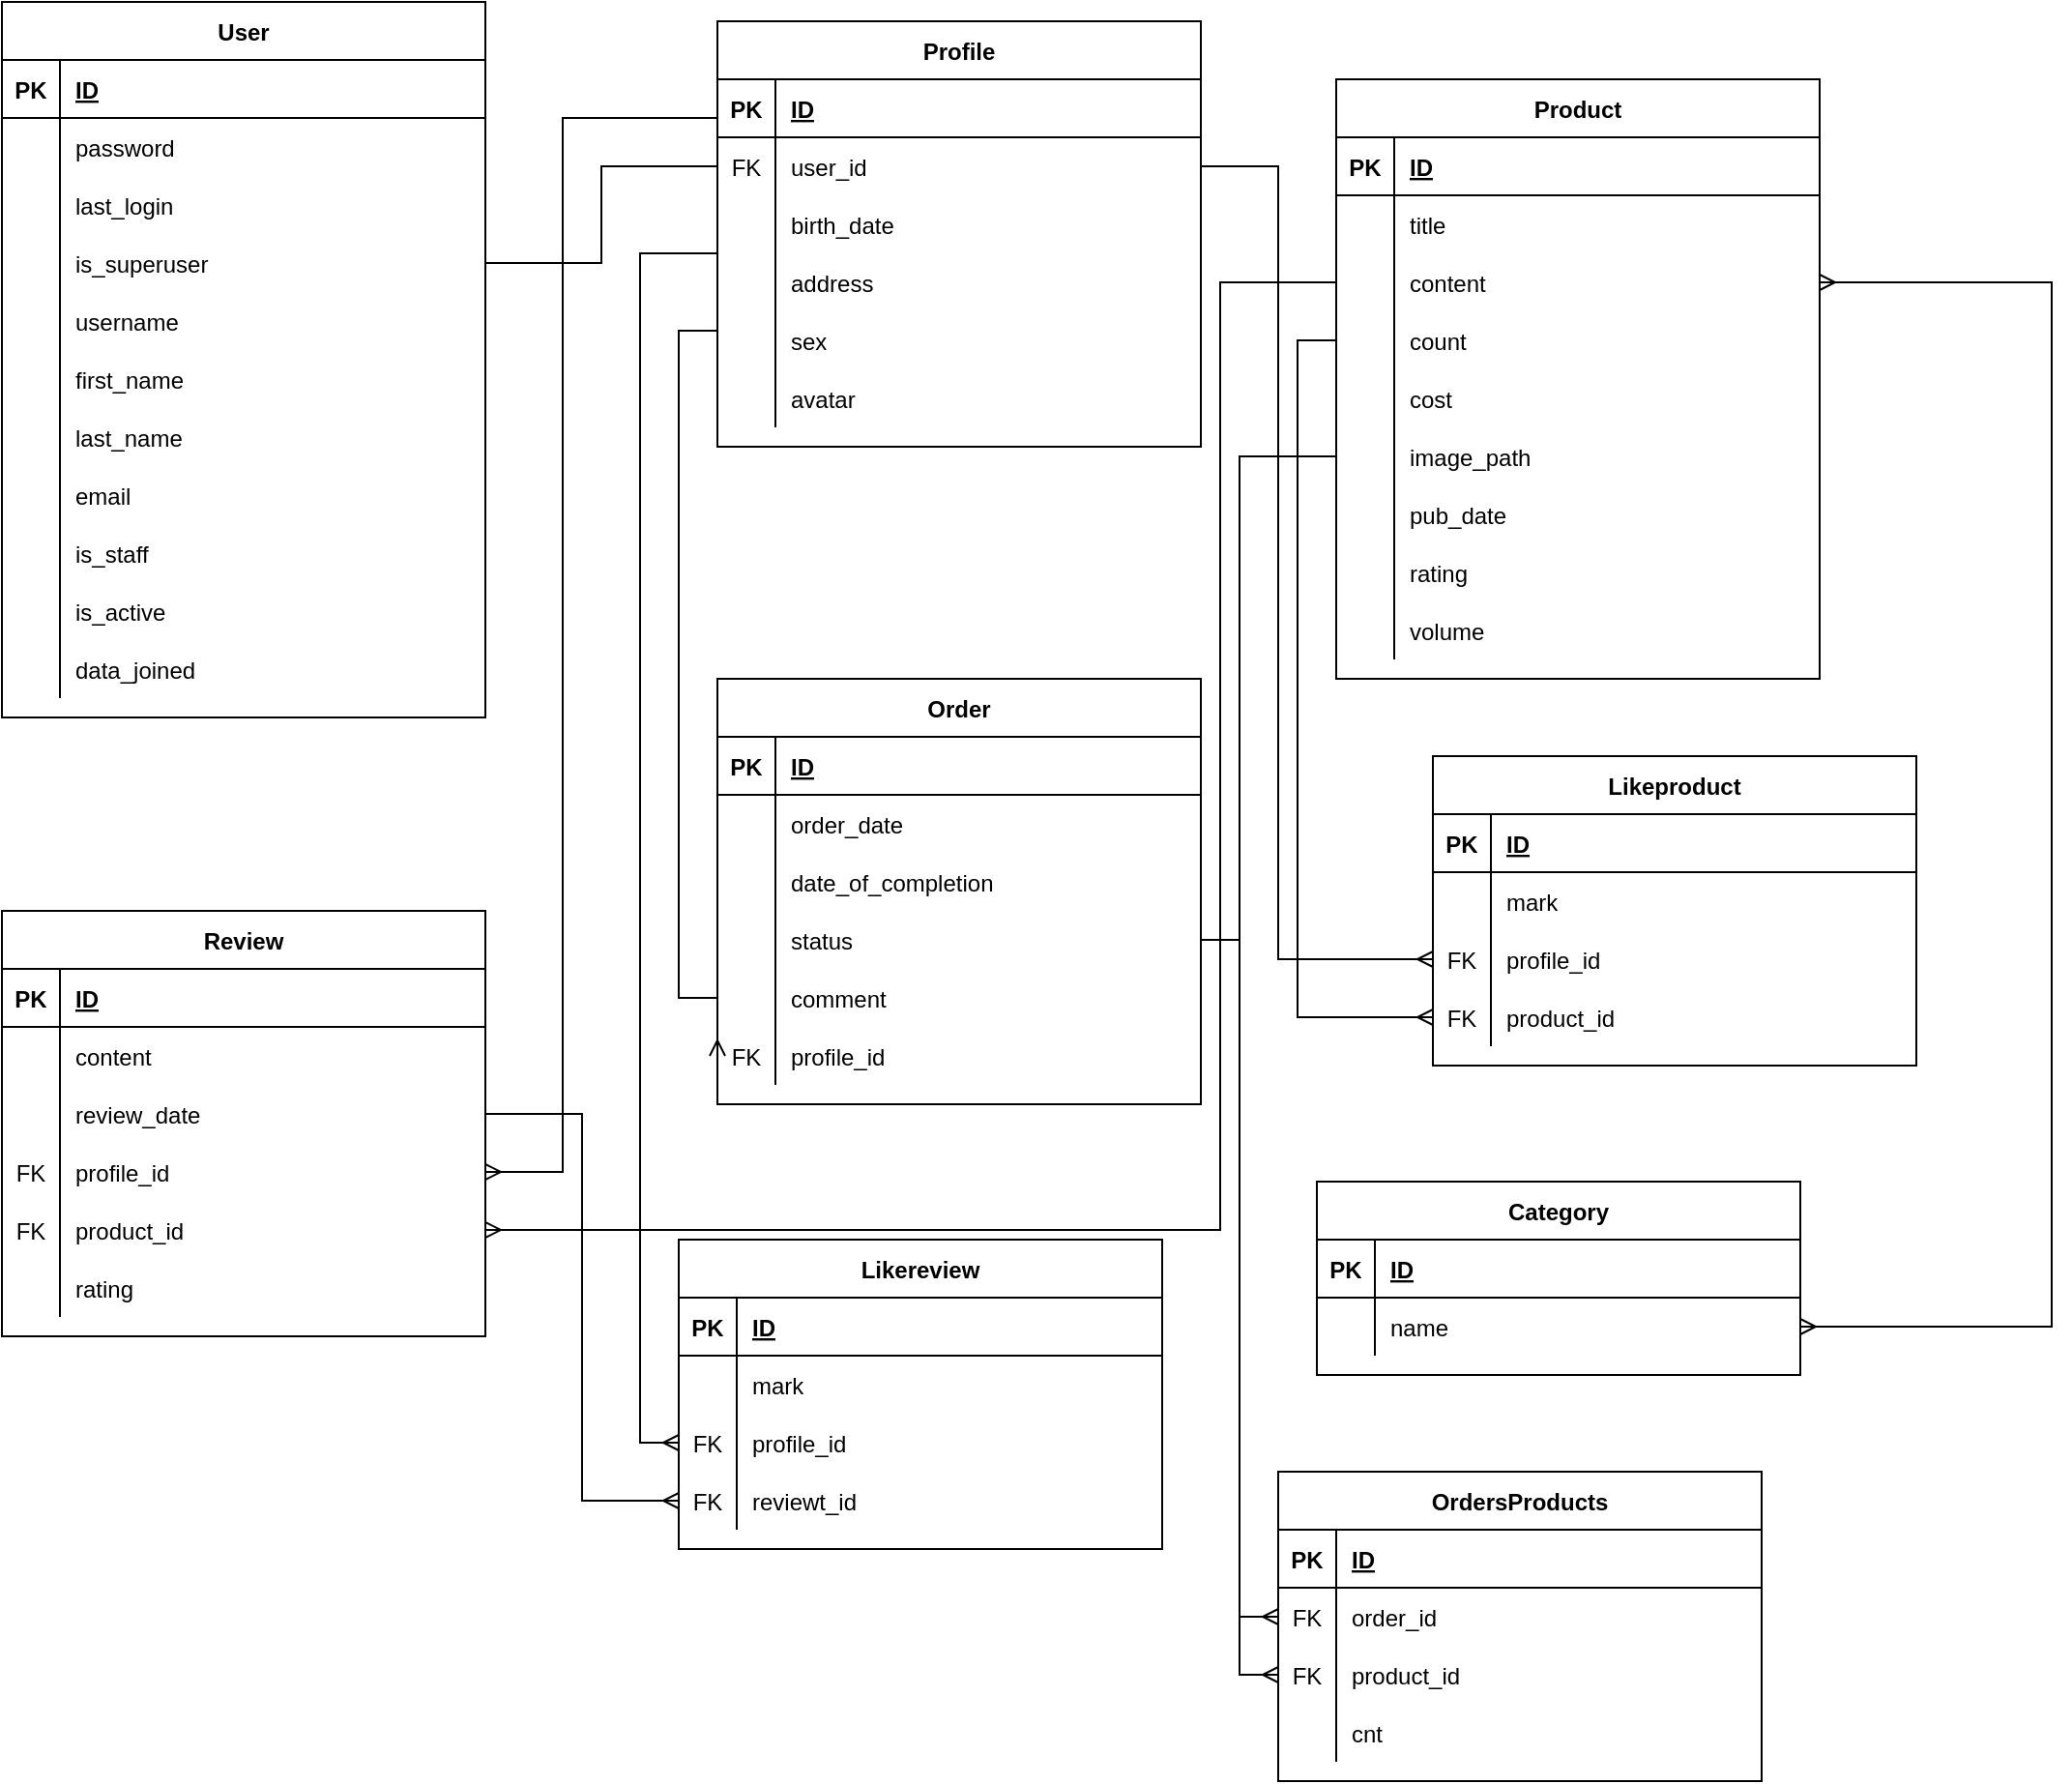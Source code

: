 <mxfile version="20.3.0" type="device"><diagram id="R2lEEEUBdFMjLlhIrx00" name="Page-1"><mxGraphModel dx="1422" dy="826" grid="1" gridSize="10" guides="1" tooltips="1" connect="1" arrows="1" fold="1" page="1" pageScale="1" pageWidth="850" pageHeight="1100" math="0" shadow="0" extFonts="Permanent Marker^https://fonts.googleapis.com/css?family=Permanent+Marker"><root><mxCell id="0"/><mxCell id="1" parent="0"/><mxCell id="C-vyLk0tnHw3VtMMgP7b-2" value="Order" style="shape=table;startSize=30;container=1;collapsible=1;childLayout=tableLayout;fixedRows=1;rowLines=0;fontStyle=1;align=center;resizeLast=1;" parent="1" vertex="1"><mxGeometry x="460" y="410" width="250" height="220" as="geometry"/></mxCell><mxCell id="C-vyLk0tnHw3VtMMgP7b-3" value="" style="shape=partialRectangle;collapsible=0;dropTarget=0;pointerEvents=0;fillColor=none;points=[[0,0.5],[1,0.5]];portConstraint=eastwest;top=0;left=0;right=0;bottom=1;" parent="C-vyLk0tnHw3VtMMgP7b-2" vertex="1"><mxGeometry y="30" width="250" height="30" as="geometry"/></mxCell><mxCell id="C-vyLk0tnHw3VtMMgP7b-4" value="PK" style="shape=partialRectangle;overflow=hidden;connectable=0;fillColor=none;top=0;left=0;bottom=0;right=0;fontStyle=1;" parent="C-vyLk0tnHw3VtMMgP7b-3" vertex="1"><mxGeometry width="30" height="30" as="geometry"><mxRectangle width="30" height="30" as="alternateBounds"/></mxGeometry></mxCell><mxCell id="C-vyLk0tnHw3VtMMgP7b-5" value="ID" style="shape=partialRectangle;overflow=hidden;connectable=0;fillColor=none;top=0;left=0;bottom=0;right=0;align=left;spacingLeft=6;fontStyle=5;" parent="C-vyLk0tnHw3VtMMgP7b-3" vertex="1"><mxGeometry x="30" width="220" height="30" as="geometry"><mxRectangle width="220" height="30" as="alternateBounds"/></mxGeometry></mxCell><mxCell id="C-vyLk0tnHw3VtMMgP7b-6" value="" style="shape=partialRectangle;collapsible=0;dropTarget=0;pointerEvents=0;fillColor=none;points=[[0,0.5],[1,0.5]];portConstraint=eastwest;top=0;left=0;right=0;bottom=0;" parent="C-vyLk0tnHw3VtMMgP7b-2" vertex="1"><mxGeometry y="60" width="250" height="30" as="geometry"/></mxCell><mxCell id="C-vyLk0tnHw3VtMMgP7b-7" value="" style="shape=partialRectangle;overflow=hidden;connectable=0;fillColor=none;top=0;left=0;bottom=0;right=0;" parent="C-vyLk0tnHw3VtMMgP7b-6" vertex="1"><mxGeometry width="30" height="30" as="geometry"><mxRectangle width="30" height="30" as="alternateBounds"/></mxGeometry></mxCell><mxCell id="C-vyLk0tnHw3VtMMgP7b-8" value="order_date" style="shape=partialRectangle;overflow=hidden;connectable=0;fillColor=none;top=0;left=0;bottom=0;right=0;align=left;spacingLeft=6;" parent="C-vyLk0tnHw3VtMMgP7b-6" vertex="1"><mxGeometry x="30" width="220" height="30" as="geometry"><mxRectangle width="220" height="30" as="alternateBounds"/></mxGeometry></mxCell><mxCell id="t8gGxaHx6zTZjVhyxFPk-4" value="" style="shape=partialRectangle;collapsible=0;dropTarget=0;pointerEvents=0;fillColor=none;points=[[0,0.5],[1,0.5]];portConstraint=eastwest;top=0;left=0;right=0;bottom=0;" parent="C-vyLk0tnHw3VtMMgP7b-2" vertex="1"><mxGeometry y="90" width="250" height="30" as="geometry"/></mxCell><mxCell id="t8gGxaHx6zTZjVhyxFPk-5" value="" style="shape=partialRectangle;overflow=hidden;connectable=0;fillColor=none;top=0;left=0;bottom=0;right=0;" parent="t8gGxaHx6zTZjVhyxFPk-4" vertex="1"><mxGeometry width="30" height="30" as="geometry"><mxRectangle width="30" height="30" as="alternateBounds"/></mxGeometry></mxCell><mxCell id="t8gGxaHx6zTZjVhyxFPk-6" value="date_of_completion" style="shape=partialRectangle;overflow=hidden;connectable=0;fillColor=none;top=0;left=0;bottom=0;right=0;align=left;spacingLeft=6;" parent="t8gGxaHx6zTZjVhyxFPk-4" vertex="1"><mxGeometry x="30" width="220" height="30" as="geometry"><mxRectangle width="220" height="30" as="alternateBounds"/></mxGeometry></mxCell><mxCell id="C-vyLk0tnHw3VtMMgP7b-9" value="" style="shape=partialRectangle;collapsible=0;dropTarget=0;pointerEvents=0;fillColor=none;points=[[0,0.5],[1,0.5]];portConstraint=eastwest;top=0;left=0;right=0;bottom=0;" parent="C-vyLk0tnHw3VtMMgP7b-2" vertex="1"><mxGeometry y="120" width="250" height="30" as="geometry"/></mxCell><mxCell id="C-vyLk0tnHw3VtMMgP7b-10" value="" style="shape=partialRectangle;overflow=hidden;connectable=0;fillColor=none;top=0;left=0;bottom=0;right=0;" parent="C-vyLk0tnHw3VtMMgP7b-9" vertex="1"><mxGeometry width="30" height="30" as="geometry"><mxRectangle width="30" height="30" as="alternateBounds"/></mxGeometry></mxCell><mxCell id="C-vyLk0tnHw3VtMMgP7b-11" value="status" style="shape=partialRectangle;overflow=hidden;connectable=0;fillColor=none;top=0;left=0;bottom=0;right=0;align=left;spacingLeft=6;" parent="C-vyLk0tnHw3VtMMgP7b-9" vertex="1"><mxGeometry x="30" width="220" height="30" as="geometry"><mxRectangle width="220" height="30" as="alternateBounds"/></mxGeometry></mxCell><mxCell id="J1E3jY1aWKlQC3kDi_4Q-69" value="" style="shape=partialRectangle;collapsible=0;dropTarget=0;pointerEvents=0;fillColor=none;points=[[0,0.5],[1,0.5]];portConstraint=eastwest;top=0;left=0;right=0;bottom=0;" parent="C-vyLk0tnHw3VtMMgP7b-2" vertex="1"><mxGeometry y="150" width="250" height="30" as="geometry"/></mxCell><mxCell id="J1E3jY1aWKlQC3kDi_4Q-70" value="" style="shape=partialRectangle;overflow=hidden;connectable=0;fillColor=none;top=0;left=0;bottom=0;right=0;" parent="J1E3jY1aWKlQC3kDi_4Q-69" vertex="1"><mxGeometry width="30" height="30" as="geometry"><mxRectangle width="30" height="30" as="alternateBounds"/></mxGeometry></mxCell><mxCell id="J1E3jY1aWKlQC3kDi_4Q-71" value="comment" style="shape=partialRectangle;overflow=hidden;connectable=0;fillColor=none;top=0;left=0;bottom=0;right=0;align=left;spacingLeft=6;" parent="J1E3jY1aWKlQC3kDi_4Q-69" vertex="1"><mxGeometry x="30" width="220" height="30" as="geometry"><mxRectangle width="220" height="30" as="alternateBounds"/></mxGeometry></mxCell><mxCell id="J1E3jY1aWKlQC3kDi_4Q-72" value="" style="shape=partialRectangle;collapsible=0;dropTarget=0;pointerEvents=0;fillColor=none;points=[[0,0.5],[1,0.5]];portConstraint=eastwest;top=0;left=0;right=0;bottom=0;" parent="C-vyLk0tnHw3VtMMgP7b-2" vertex="1"><mxGeometry y="180" width="250" height="30" as="geometry"/></mxCell><mxCell id="J1E3jY1aWKlQC3kDi_4Q-73" value="FK" style="shape=partialRectangle;overflow=hidden;connectable=0;fillColor=none;top=0;left=0;bottom=0;right=0;" parent="J1E3jY1aWKlQC3kDi_4Q-72" vertex="1"><mxGeometry width="30" height="30" as="geometry"><mxRectangle width="30" height="30" as="alternateBounds"/></mxGeometry></mxCell><mxCell id="J1E3jY1aWKlQC3kDi_4Q-74" value="profile_id" style="shape=partialRectangle;overflow=hidden;connectable=0;fillColor=none;top=0;left=0;bottom=0;right=0;align=left;spacingLeft=6;" parent="J1E3jY1aWKlQC3kDi_4Q-72" vertex="1"><mxGeometry x="30" width="220" height="30" as="geometry"><mxRectangle width="220" height="30" as="alternateBounds"/></mxGeometry></mxCell><mxCell id="C-vyLk0tnHw3VtMMgP7b-13" value="Product" style="shape=table;startSize=30;container=1;collapsible=1;childLayout=tableLayout;fixedRows=1;rowLines=0;fontStyle=1;align=center;resizeLast=1;" parent="1" vertex="1"><mxGeometry x="780" y="100" width="250" height="310" as="geometry"/></mxCell><mxCell id="C-vyLk0tnHw3VtMMgP7b-14" value="" style="shape=partialRectangle;collapsible=0;dropTarget=0;pointerEvents=0;fillColor=none;points=[[0,0.5],[1,0.5]];portConstraint=eastwest;top=0;left=0;right=0;bottom=1;" parent="C-vyLk0tnHw3VtMMgP7b-13" vertex="1"><mxGeometry y="30" width="250" height="30" as="geometry"/></mxCell><mxCell id="C-vyLk0tnHw3VtMMgP7b-15" value="PK" style="shape=partialRectangle;overflow=hidden;connectable=0;fillColor=none;top=0;left=0;bottom=0;right=0;fontStyle=1;" parent="C-vyLk0tnHw3VtMMgP7b-14" vertex="1"><mxGeometry width="30" height="30" as="geometry"><mxRectangle width="30" height="30" as="alternateBounds"/></mxGeometry></mxCell><mxCell id="C-vyLk0tnHw3VtMMgP7b-16" value="ID" style="shape=partialRectangle;overflow=hidden;connectable=0;fillColor=none;top=0;left=0;bottom=0;right=0;align=left;spacingLeft=6;fontStyle=5;" parent="C-vyLk0tnHw3VtMMgP7b-14" vertex="1"><mxGeometry x="30" width="220" height="30" as="geometry"><mxRectangle width="220" height="30" as="alternateBounds"/></mxGeometry></mxCell><mxCell id="C-vyLk0tnHw3VtMMgP7b-17" value="" style="shape=partialRectangle;collapsible=0;dropTarget=0;pointerEvents=0;fillColor=none;points=[[0,0.5],[1,0.5]];portConstraint=eastwest;top=0;left=0;right=0;bottom=0;" parent="C-vyLk0tnHw3VtMMgP7b-13" vertex="1"><mxGeometry y="60" width="250" height="30" as="geometry"/></mxCell><mxCell id="C-vyLk0tnHw3VtMMgP7b-18" value="" style="shape=partialRectangle;overflow=hidden;connectable=0;fillColor=none;top=0;left=0;bottom=0;right=0;" parent="C-vyLk0tnHw3VtMMgP7b-17" vertex="1"><mxGeometry width="30" height="30" as="geometry"><mxRectangle width="30" height="30" as="alternateBounds"/></mxGeometry></mxCell><mxCell id="C-vyLk0tnHw3VtMMgP7b-19" value="title" style="shape=partialRectangle;overflow=hidden;connectable=0;fillColor=none;top=0;left=0;bottom=0;right=0;align=left;spacingLeft=6;" parent="C-vyLk0tnHw3VtMMgP7b-17" vertex="1"><mxGeometry x="30" width="220" height="30" as="geometry"><mxRectangle width="220" height="30" as="alternateBounds"/></mxGeometry></mxCell><mxCell id="C-vyLk0tnHw3VtMMgP7b-20" value="" style="shape=partialRectangle;collapsible=0;dropTarget=0;pointerEvents=0;fillColor=none;points=[[0,0.5],[1,0.5]];portConstraint=eastwest;top=0;left=0;right=0;bottom=0;" parent="C-vyLk0tnHw3VtMMgP7b-13" vertex="1"><mxGeometry y="90" width="250" height="30" as="geometry"/></mxCell><mxCell id="C-vyLk0tnHw3VtMMgP7b-21" value="" style="shape=partialRectangle;overflow=hidden;connectable=0;fillColor=none;top=0;left=0;bottom=0;right=0;" parent="C-vyLk0tnHw3VtMMgP7b-20" vertex="1"><mxGeometry width="30" height="30" as="geometry"><mxRectangle width="30" height="30" as="alternateBounds"/></mxGeometry></mxCell><mxCell id="C-vyLk0tnHw3VtMMgP7b-22" value="content" style="shape=partialRectangle;overflow=hidden;connectable=0;fillColor=none;top=0;left=0;bottom=0;right=0;align=left;spacingLeft=6;" parent="C-vyLk0tnHw3VtMMgP7b-20" vertex="1"><mxGeometry x="30" width="220" height="30" as="geometry"><mxRectangle width="220" height="30" as="alternateBounds"/></mxGeometry></mxCell><mxCell id="J1E3jY1aWKlQC3kDi_4Q-84" value="" style="shape=partialRectangle;collapsible=0;dropTarget=0;pointerEvents=0;fillColor=none;points=[[0,0.5],[1,0.5]];portConstraint=eastwest;top=0;left=0;right=0;bottom=0;" parent="C-vyLk0tnHw3VtMMgP7b-13" vertex="1"><mxGeometry y="120" width="250" height="30" as="geometry"/></mxCell><mxCell id="J1E3jY1aWKlQC3kDi_4Q-85" value="" style="shape=partialRectangle;overflow=hidden;connectable=0;fillColor=none;top=0;left=0;bottom=0;right=0;" parent="J1E3jY1aWKlQC3kDi_4Q-84" vertex="1"><mxGeometry width="30" height="30" as="geometry"><mxRectangle width="30" height="30" as="alternateBounds"/></mxGeometry></mxCell><mxCell id="J1E3jY1aWKlQC3kDi_4Q-86" value="count" style="shape=partialRectangle;overflow=hidden;connectable=0;fillColor=none;top=0;left=0;bottom=0;right=0;align=left;spacingLeft=6;" parent="J1E3jY1aWKlQC3kDi_4Q-84" vertex="1"><mxGeometry x="30" width="220" height="30" as="geometry"><mxRectangle width="220" height="30" as="alternateBounds"/></mxGeometry></mxCell><mxCell id="J1E3jY1aWKlQC3kDi_4Q-87" value="" style="shape=partialRectangle;collapsible=0;dropTarget=0;pointerEvents=0;fillColor=none;points=[[0,0.5],[1,0.5]];portConstraint=eastwest;top=0;left=0;right=0;bottom=0;" parent="C-vyLk0tnHw3VtMMgP7b-13" vertex="1"><mxGeometry y="150" width="250" height="30" as="geometry"/></mxCell><mxCell id="J1E3jY1aWKlQC3kDi_4Q-88" value="" style="shape=partialRectangle;overflow=hidden;connectable=0;fillColor=none;top=0;left=0;bottom=0;right=0;" parent="J1E3jY1aWKlQC3kDi_4Q-87" vertex="1"><mxGeometry width="30" height="30" as="geometry"><mxRectangle width="30" height="30" as="alternateBounds"/></mxGeometry></mxCell><mxCell id="J1E3jY1aWKlQC3kDi_4Q-89" value="cost" style="shape=partialRectangle;overflow=hidden;connectable=0;fillColor=none;top=0;left=0;bottom=0;right=0;align=left;spacingLeft=6;" parent="J1E3jY1aWKlQC3kDi_4Q-87" vertex="1"><mxGeometry x="30" width="220" height="30" as="geometry"><mxRectangle width="220" height="30" as="alternateBounds"/></mxGeometry></mxCell><mxCell id="J1E3jY1aWKlQC3kDi_4Q-90" value="" style="shape=partialRectangle;collapsible=0;dropTarget=0;pointerEvents=0;fillColor=none;points=[[0,0.5],[1,0.5]];portConstraint=eastwest;top=0;left=0;right=0;bottom=0;" parent="C-vyLk0tnHw3VtMMgP7b-13" vertex="1"><mxGeometry y="180" width="250" height="30" as="geometry"/></mxCell><mxCell id="J1E3jY1aWKlQC3kDi_4Q-91" value="" style="shape=partialRectangle;overflow=hidden;connectable=0;fillColor=none;top=0;left=0;bottom=0;right=0;" parent="J1E3jY1aWKlQC3kDi_4Q-90" vertex="1"><mxGeometry width="30" height="30" as="geometry"><mxRectangle width="30" height="30" as="alternateBounds"/></mxGeometry></mxCell><mxCell id="J1E3jY1aWKlQC3kDi_4Q-92" value="image_path" style="shape=partialRectangle;overflow=hidden;connectable=0;fillColor=none;top=0;left=0;bottom=0;right=0;align=left;spacingLeft=6;" parent="J1E3jY1aWKlQC3kDi_4Q-90" vertex="1"><mxGeometry x="30" width="220" height="30" as="geometry"><mxRectangle width="220" height="30" as="alternateBounds"/></mxGeometry></mxCell><mxCell id="J1E3jY1aWKlQC3kDi_4Q-93" value="" style="shape=partialRectangle;collapsible=0;dropTarget=0;pointerEvents=0;fillColor=none;points=[[0,0.5],[1,0.5]];portConstraint=eastwest;top=0;left=0;right=0;bottom=0;" parent="C-vyLk0tnHw3VtMMgP7b-13" vertex="1"><mxGeometry y="210" width="250" height="30" as="geometry"/></mxCell><mxCell id="J1E3jY1aWKlQC3kDi_4Q-94" value="" style="shape=partialRectangle;overflow=hidden;connectable=0;fillColor=none;top=0;left=0;bottom=0;right=0;" parent="J1E3jY1aWKlQC3kDi_4Q-93" vertex="1"><mxGeometry width="30" height="30" as="geometry"><mxRectangle width="30" height="30" as="alternateBounds"/></mxGeometry></mxCell><mxCell id="J1E3jY1aWKlQC3kDi_4Q-95" value="pub_date" style="shape=partialRectangle;overflow=hidden;connectable=0;fillColor=none;top=0;left=0;bottom=0;right=0;align=left;spacingLeft=6;" parent="J1E3jY1aWKlQC3kDi_4Q-93" vertex="1"><mxGeometry x="30" width="220" height="30" as="geometry"><mxRectangle width="220" height="30" as="alternateBounds"/></mxGeometry></mxCell><mxCell id="J1E3jY1aWKlQC3kDi_4Q-96" value="" style="shape=partialRectangle;collapsible=0;dropTarget=0;pointerEvents=0;fillColor=none;points=[[0,0.5],[1,0.5]];portConstraint=eastwest;top=0;left=0;right=0;bottom=0;" parent="C-vyLk0tnHw3VtMMgP7b-13" vertex="1"><mxGeometry y="240" width="250" height="30" as="geometry"/></mxCell><mxCell id="J1E3jY1aWKlQC3kDi_4Q-97" value="" style="shape=partialRectangle;overflow=hidden;connectable=0;fillColor=none;top=0;left=0;bottom=0;right=0;" parent="J1E3jY1aWKlQC3kDi_4Q-96" vertex="1"><mxGeometry width="30" height="30" as="geometry"><mxRectangle width="30" height="30" as="alternateBounds"/></mxGeometry></mxCell><mxCell id="J1E3jY1aWKlQC3kDi_4Q-98" value="rating" style="shape=partialRectangle;overflow=hidden;connectable=0;fillColor=none;top=0;left=0;bottom=0;right=0;align=left;spacingLeft=6;" parent="J1E3jY1aWKlQC3kDi_4Q-96" vertex="1"><mxGeometry x="30" width="220" height="30" as="geometry"><mxRectangle width="220" height="30" as="alternateBounds"/></mxGeometry></mxCell><mxCell id="t8gGxaHx6zTZjVhyxFPk-1" value="" style="shape=partialRectangle;collapsible=0;dropTarget=0;pointerEvents=0;fillColor=none;points=[[0,0.5],[1,0.5]];portConstraint=eastwest;top=0;left=0;right=0;bottom=0;" parent="C-vyLk0tnHw3VtMMgP7b-13" vertex="1"><mxGeometry y="270" width="250" height="30" as="geometry"/></mxCell><mxCell id="t8gGxaHx6zTZjVhyxFPk-2" value="" style="shape=partialRectangle;overflow=hidden;connectable=0;fillColor=none;top=0;left=0;bottom=0;right=0;" parent="t8gGxaHx6zTZjVhyxFPk-1" vertex="1"><mxGeometry width="30" height="30" as="geometry"><mxRectangle width="30" height="30" as="alternateBounds"/></mxGeometry></mxCell><mxCell id="t8gGxaHx6zTZjVhyxFPk-3" value="volume" style="shape=partialRectangle;overflow=hidden;connectable=0;fillColor=none;top=0;left=0;bottom=0;right=0;align=left;spacingLeft=6;" parent="t8gGxaHx6zTZjVhyxFPk-1" vertex="1"><mxGeometry x="30" width="220" height="30" as="geometry"><mxRectangle width="220" height="30" as="alternateBounds"/></mxGeometry></mxCell><mxCell id="C-vyLk0tnHw3VtMMgP7b-23" value="User" style="shape=table;startSize=30;container=1;collapsible=1;childLayout=tableLayout;fixedRows=1;rowLines=0;fontStyle=1;align=center;resizeLast=1;" parent="1" vertex="1"><mxGeometry x="90" y="60" width="250" height="370" as="geometry"/></mxCell><mxCell id="C-vyLk0tnHw3VtMMgP7b-24" value="" style="shape=partialRectangle;collapsible=0;dropTarget=0;pointerEvents=0;fillColor=none;points=[[0,0.5],[1,0.5]];portConstraint=eastwest;top=0;left=0;right=0;bottom=1;" parent="C-vyLk0tnHw3VtMMgP7b-23" vertex="1"><mxGeometry y="30" width="250" height="30" as="geometry"/></mxCell><mxCell id="C-vyLk0tnHw3VtMMgP7b-25" value="PK" style="shape=partialRectangle;overflow=hidden;connectable=0;fillColor=none;top=0;left=0;bottom=0;right=0;fontStyle=1;" parent="C-vyLk0tnHw3VtMMgP7b-24" vertex="1"><mxGeometry width="30" height="30" as="geometry"><mxRectangle width="30" height="30" as="alternateBounds"/></mxGeometry></mxCell><mxCell id="C-vyLk0tnHw3VtMMgP7b-26" value="ID" style="shape=partialRectangle;overflow=hidden;connectable=0;fillColor=none;top=0;left=0;bottom=0;right=0;align=left;spacingLeft=6;fontStyle=5;" parent="C-vyLk0tnHw3VtMMgP7b-24" vertex="1"><mxGeometry x="30" width="220" height="30" as="geometry"><mxRectangle width="220" height="30" as="alternateBounds"/></mxGeometry></mxCell><mxCell id="C-vyLk0tnHw3VtMMgP7b-27" value="" style="shape=partialRectangle;collapsible=0;dropTarget=0;pointerEvents=0;fillColor=none;points=[[0,0.5],[1,0.5]];portConstraint=eastwest;top=0;left=0;right=0;bottom=0;" parent="C-vyLk0tnHw3VtMMgP7b-23" vertex="1"><mxGeometry y="60" width="250" height="30" as="geometry"/></mxCell><mxCell id="C-vyLk0tnHw3VtMMgP7b-28" value="" style="shape=partialRectangle;overflow=hidden;connectable=0;fillColor=none;top=0;left=0;bottom=0;right=0;" parent="C-vyLk0tnHw3VtMMgP7b-27" vertex="1"><mxGeometry width="30" height="30" as="geometry"><mxRectangle width="30" height="30" as="alternateBounds"/></mxGeometry></mxCell><mxCell id="C-vyLk0tnHw3VtMMgP7b-29" value="password" style="shape=partialRectangle;overflow=hidden;connectable=0;fillColor=none;top=0;left=0;bottom=0;right=0;align=left;spacingLeft=6;" parent="C-vyLk0tnHw3VtMMgP7b-27" vertex="1"><mxGeometry x="30" width="220" height="30" as="geometry"><mxRectangle width="220" height="30" as="alternateBounds"/></mxGeometry></mxCell><mxCell id="J1E3jY1aWKlQC3kDi_4Q-42" value="" style="shape=partialRectangle;collapsible=0;dropTarget=0;pointerEvents=0;fillColor=none;points=[[0,0.5],[1,0.5]];portConstraint=eastwest;top=0;left=0;right=0;bottom=0;" parent="C-vyLk0tnHw3VtMMgP7b-23" vertex="1"><mxGeometry y="90" width="250" height="30" as="geometry"/></mxCell><mxCell id="J1E3jY1aWKlQC3kDi_4Q-43" value="" style="shape=partialRectangle;overflow=hidden;connectable=0;fillColor=none;top=0;left=0;bottom=0;right=0;" parent="J1E3jY1aWKlQC3kDi_4Q-42" vertex="1"><mxGeometry width="30" height="30" as="geometry"><mxRectangle width="30" height="30" as="alternateBounds"/></mxGeometry></mxCell><mxCell id="J1E3jY1aWKlQC3kDi_4Q-44" value="last_login" style="shape=partialRectangle;overflow=hidden;connectable=0;fillColor=none;top=0;left=0;bottom=0;right=0;align=left;spacingLeft=6;" parent="J1E3jY1aWKlQC3kDi_4Q-42" vertex="1"><mxGeometry x="30" width="220" height="30" as="geometry"><mxRectangle width="220" height="30" as="alternateBounds"/></mxGeometry></mxCell><mxCell id="J1E3jY1aWKlQC3kDi_4Q-45" value="" style="shape=partialRectangle;collapsible=0;dropTarget=0;pointerEvents=0;fillColor=none;points=[[0,0.5],[1,0.5]];portConstraint=eastwest;top=0;left=0;right=0;bottom=0;" parent="C-vyLk0tnHw3VtMMgP7b-23" vertex="1"><mxGeometry y="120" width="250" height="30" as="geometry"/></mxCell><mxCell id="J1E3jY1aWKlQC3kDi_4Q-46" value="" style="shape=partialRectangle;overflow=hidden;connectable=0;fillColor=none;top=0;left=0;bottom=0;right=0;" parent="J1E3jY1aWKlQC3kDi_4Q-45" vertex="1"><mxGeometry width="30" height="30" as="geometry"><mxRectangle width="30" height="30" as="alternateBounds"/></mxGeometry></mxCell><mxCell id="J1E3jY1aWKlQC3kDi_4Q-47" value="is_superuser" style="shape=partialRectangle;overflow=hidden;connectable=0;fillColor=none;top=0;left=0;bottom=0;right=0;align=left;spacingLeft=6;" parent="J1E3jY1aWKlQC3kDi_4Q-45" vertex="1"><mxGeometry x="30" width="220" height="30" as="geometry"><mxRectangle width="220" height="30" as="alternateBounds"/></mxGeometry></mxCell><mxCell id="J1E3jY1aWKlQC3kDi_4Q-48" value="" style="shape=partialRectangle;collapsible=0;dropTarget=0;pointerEvents=0;fillColor=none;points=[[0,0.5],[1,0.5]];portConstraint=eastwest;top=0;left=0;right=0;bottom=0;" parent="C-vyLk0tnHw3VtMMgP7b-23" vertex="1"><mxGeometry y="150" width="250" height="30" as="geometry"/></mxCell><mxCell id="J1E3jY1aWKlQC3kDi_4Q-49" value="" style="shape=partialRectangle;overflow=hidden;connectable=0;fillColor=none;top=0;left=0;bottom=0;right=0;" parent="J1E3jY1aWKlQC3kDi_4Q-48" vertex="1"><mxGeometry width="30" height="30" as="geometry"><mxRectangle width="30" height="30" as="alternateBounds"/></mxGeometry></mxCell><mxCell id="J1E3jY1aWKlQC3kDi_4Q-50" value="username" style="shape=partialRectangle;overflow=hidden;connectable=0;fillColor=none;top=0;left=0;bottom=0;right=0;align=left;spacingLeft=6;" parent="J1E3jY1aWKlQC3kDi_4Q-48" vertex="1"><mxGeometry x="30" width="220" height="30" as="geometry"><mxRectangle width="220" height="30" as="alternateBounds"/></mxGeometry></mxCell><mxCell id="J1E3jY1aWKlQC3kDi_4Q-51" value="" style="shape=partialRectangle;collapsible=0;dropTarget=0;pointerEvents=0;fillColor=none;points=[[0,0.5],[1,0.5]];portConstraint=eastwest;top=0;left=0;right=0;bottom=0;" parent="C-vyLk0tnHw3VtMMgP7b-23" vertex="1"><mxGeometry y="180" width="250" height="30" as="geometry"/></mxCell><mxCell id="J1E3jY1aWKlQC3kDi_4Q-52" value="" style="shape=partialRectangle;overflow=hidden;connectable=0;fillColor=none;top=0;left=0;bottom=0;right=0;" parent="J1E3jY1aWKlQC3kDi_4Q-51" vertex="1"><mxGeometry width="30" height="30" as="geometry"><mxRectangle width="30" height="30" as="alternateBounds"/></mxGeometry></mxCell><mxCell id="J1E3jY1aWKlQC3kDi_4Q-53" value="first_name" style="shape=partialRectangle;overflow=hidden;connectable=0;fillColor=none;top=0;left=0;bottom=0;right=0;align=left;spacingLeft=6;" parent="J1E3jY1aWKlQC3kDi_4Q-51" vertex="1"><mxGeometry x="30" width="220" height="30" as="geometry"><mxRectangle width="220" height="30" as="alternateBounds"/></mxGeometry></mxCell><mxCell id="J1E3jY1aWKlQC3kDi_4Q-54" value="" style="shape=partialRectangle;collapsible=0;dropTarget=0;pointerEvents=0;fillColor=none;points=[[0,0.5],[1,0.5]];portConstraint=eastwest;top=0;left=0;right=0;bottom=0;" parent="C-vyLk0tnHw3VtMMgP7b-23" vertex="1"><mxGeometry y="210" width="250" height="30" as="geometry"/></mxCell><mxCell id="J1E3jY1aWKlQC3kDi_4Q-55" value="" style="shape=partialRectangle;overflow=hidden;connectable=0;fillColor=none;top=0;left=0;bottom=0;right=0;" parent="J1E3jY1aWKlQC3kDi_4Q-54" vertex="1"><mxGeometry width="30" height="30" as="geometry"><mxRectangle width="30" height="30" as="alternateBounds"/></mxGeometry></mxCell><mxCell id="J1E3jY1aWKlQC3kDi_4Q-56" value="last_name" style="shape=partialRectangle;overflow=hidden;connectable=0;fillColor=none;top=0;left=0;bottom=0;right=0;align=left;spacingLeft=6;" parent="J1E3jY1aWKlQC3kDi_4Q-54" vertex="1"><mxGeometry x="30" width="220" height="30" as="geometry"><mxRectangle width="220" height="30" as="alternateBounds"/></mxGeometry></mxCell><mxCell id="J1E3jY1aWKlQC3kDi_4Q-57" value="" style="shape=partialRectangle;collapsible=0;dropTarget=0;pointerEvents=0;fillColor=none;points=[[0,0.5],[1,0.5]];portConstraint=eastwest;top=0;left=0;right=0;bottom=0;" parent="C-vyLk0tnHw3VtMMgP7b-23" vertex="1"><mxGeometry y="240" width="250" height="30" as="geometry"/></mxCell><mxCell id="J1E3jY1aWKlQC3kDi_4Q-58" value="" style="shape=partialRectangle;overflow=hidden;connectable=0;fillColor=none;top=0;left=0;bottom=0;right=0;" parent="J1E3jY1aWKlQC3kDi_4Q-57" vertex="1"><mxGeometry width="30" height="30" as="geometry"><mxRectangle width="30" height="30" as="alternateBounds"/></mxGeometry></mxCell><mxCell id="J1E3jY1aWKlQC3kDi_4Q-59" value="email" style="shape=partialRectangle;overflow=hidden;connectable=0;fillColor=none;top=0;left=0;bottom=0;right=0;align=left;spacingLeft=6;" parent="J1E3jY1aWKlQC3kDi_4Q-57" vertex="1"><mxGeometry x="30" width="220" height="30" as="geometry"><mxRectangle width="220" height="30" as="alternateBounds"/></mxGeometry></mxCell><mxCell id="J1E3jY1aWKlQC3kDi_4Q-60" value="" style="shape=partialRectangle;collapsible=0;dropTarget=0;pointerEvents=0;fillColor=none;points=[[0,0.5],[1,0.5]];portConstraint=eastwest;top=0;left=0;right=0;bottom=0;" parent="C-vyLk0tnHw3VtMMgP7b-23" vertex="1"><mxGeometry y="270" width="250" height="30" as="geometry"/></mxCell><mxCell id="J1E3jY1aWKlQC3kDi_4Q-61" value="" style="shape=partialRectangle;overflow=hidden;connectable=0;fillColor=none;top=0;left=0;bottom=0;right=0;" parent="J1E3jY1aWKlQC3kDi_4Q-60" vertex="1"><mxGeometry width="30" height="30" as="geometry"><mxRectangle width="30" height="30" as="alternateBounds"/></mxGeometry></mxCell><mxCell id="J1E3jY1aWKlQC3kDi_4Q-62" value="is_staff" style="shape=partialRectangle;overflow=hidden;connectable=0;fillColor=none;top=0;left=0;bottom=0;right=0;align=left;spacingLeft=6;" parent="J1E3jY1aWKlQC3kDi_4Q-60" vertex="1"><mxGeometry x="30" width="220" height="30" as="geometry"><mxRectangle width="220" height="30" as="alternateBounds"/></mxGeometry></mxCell><mxCell id="J1E3jY1aWKlQC3kDi_4Q-63" value="" style="shape=partialRectangle;collapsible=0;dropTarget=0;pointerEvents=0;fillColor=none;points=[[0,0.5],[1,0.5]];portConstraint=eastwest;top=0;left=0;right=0;bottom=0;" parent="C-vyLk0tnHw3VtMMgP7b-23" vertex="1"><mxGeometry y="300" width="250" height="30" as="geometry"/></mxCell><mxCell id="J1E3jY1aWKlQC3kDi_4Q-64" value="" style="shape=partialRectangle;overflow=hidden;connectable=0;fillColor=none;top=0;left=0;bottom=0;right=0;" parent="J1E3jY1aWKlQC3kDi_4Q-63" vertex="1"><mxGeometry width="30" height="30" as="geometry"><mxRectangle width="30" height="30" as="alternateBounds"/></mxGeometry></mxCell><mxCell id="J1E3jY1aWKlQC3kDi_4Q-65" value="is_active" style="shape=partialRectangle;overflow=hidden;connectable=0;fillColor=none;top=0;left=0;bottom=0;right=0;align=left;spacingLeft=6;" parent="J1E3jY1aWKlQC3kDi_4Q-63" vertex="1"><mxGeometry x="30" width="220" height="30" as="geometry"><mxRectangle width="220" height="30" as="alternateBounds"/></mxGeometry></mxCell><mxCell id="J1E3jY1aWKlQC3kDi_4Q-66" value="" style="shape=partialRectangle;collapsible=0;dropTarget=0;pointerEvents=0;fillColor=none;points=[[0,0.5],[1,0.5]];portConstraint=eastwest;top=0;left=0;right=0;bottom=0;" parent="C-vyLk0tnHw3VtMMgP7b-23" vertex="1"><mxGeometry y="330" width="250" height="30" as="geometry"/></mxCell><mxCell id="J1E3jY1aWKlQC3kDi_4Q-67" value="" style="shape=partialRectangle;overflow=hidden;connectable=0;fillColor=none;top=0;left=0;bottom=0;right=0;" parent="J1E3jY1aWKlQC3kDi_4Q-66" vertex="1"><mxGeometry width="30" height="30" as="geometry"><mxRectangle width="30" height="30" as="alternateBounds"/></mxGeometry></mxCell><mxCell id="J1E3jY1aWKlQC3kDi_4Q-68" value="data_joined" style="shape=partialRectangle;overflow=hidden;connectable=0;fillColor=none;top=0;left=0;bottom=0;right=0;align=left;spacingLeft=6;" parent="J1E3jY1aWKlQC3kDi_4Q-66" vertex="1"><mxGeometry x="30" width="220" height="30" as="geometry"><mxRectangle width="220" height="30" as="alternateBounds"/></mxGeometry></mxCell><mxCell id="J1E3jY1aWKlQC3kDi_4Q-1" value="Profile" style="shape=table;startSize=30;container=1;collapsible=1;childLayout=tableLayout;fixedRows=1;rowLines=0;fontStyle=1;align=center;resizeLast=1;" parent="1" vertex="1"><mxGeometry x="460" y="70" width="250" height="220" as="geometry"/></mxCell><mxCell id="J1E3jY1aWKlQC3kDi_4Q-2" value="" style="shape=partialRectangle;collapsible=0;dropTarget=0;pointerEvents=0;fillColor=none;points=[[0,0.5],[1,0.5]];portConstraint=eastwest;top=0;left=0;right=0;bottom=1;" parent="J1E3jY1aWKlQC3kDi_4Q-1" vertex="1"><mxGeometry y="30" width="250" height="30" as="geometry"/></mxCell><mxCell id="J1E3jY1aWKlQC3kDi_4Q-3" value="PK" style="shape=partialRectangle;overflow=hidden;connectable=0;fillColor=none;top=0;left=0;bottom=0;right=0;fontStyle=1;" parent="J1E3jY1aWKlQC3kDi_4Q-2" vertex="1"><mxGeometry width="30" height="30" as="geometry"><mxRectangle width="30" height="30" as="alternateBounds"/></mxGeometry></mxCell><mxCell id="J1E3jY1aWKlQC3kDi_4Q-4" value="ID" style="shape=partialRectangle;overflow=hidden;connectable=0;fillColor=none;top=0;left=0;bottom=0;right=0;align=left;spacingLeft=6;fontStyle=5;" parent="J1E3jY1aWKlQC3kDi_4Q-2" vertex="1"><mxGeometry x="30" width="220" height="30" as="geometry"><mxRectangle width="220" height="30" as="alternateBounds"/></mxGeometry></mxCell><mxCell id="J1E3jY1aWKlQC3kDi_4Q-5" value="" style="shape=partialRectangle;collapsible=0;dropTarget=0;pointerEvents=0;fillColor=none;points=[[0,0.5],[1,0.5]];portConstraint=eastwest;top=0;left=0;right=0;bottom=0;" parent="J1E3jY1aWKlQC3kDi_4Q-1" vertex="1"><mxGeometry y="60" width="250" height="30" as="geometry"/></mxCell><mxCell id="J1E3jY1aWKlQC3kDi_4Q-6" value="FK" style="shape=partialRectangle;overflow=hidden;connectable=0;fillColor=none;top=0;left=0;bottom=0;right=0;" parent="J1E3jY1aWKlQC3kDi_4Q-5" vertex="1"><mxGeometry width="30" height="30" as="geometry"><mxRectangle width="30" height="30" as="alternateBounds"/></mxGeometry></mxCell><mxCell id="J1E3jY1aWKlQC3kDi_4Q-7" value="user_id" style="shape=partialRectangle;overflow=hidden;connectable=0;fillColor=none;top=0;left=0;bottom=0;right=0;align=left;spacingLeft=6;" parent="J1E3jY1aWKlQC3kDi_4Q-5" vertex="1"><mxGeometry x="30" width="220" height="30" as="geometry"><mxRectangle width="220" height="30" as="alternateBounds"/></mxGeometry></mxCell><mxCell id="J1E3jY1aWKlQC3kDi_4Q-8" value="" style="shape=partialRectangle;collapsible=0;dropTarget=0;pointerEvents=0;fillColor=none;points=[[0,0.5],[1,0.5]];portConstraint=eastwest;top=0;left=0;right=0;bottom=0;" parent="J1E3jY1aWKlQC3kDi_4Q-1" vertex="1"><mxGeometry y="90" width="250" height="30" as="geometry"/></mxCell><mxCell id="J1E3jY1aWKlQC3kDi_4Q-9" value="" style="shape=partialRectangle;overflow=hidden;connectable=0;fillColor=none;top=0;left=0;bottom=0;right=0;" parent="J1E3jY1aWKlQC3kDi_4Q-8" vertex="1"><mxGeometry width="30" height="30" as="geometry"><mxRectangle width="30" height="30" as="alternateBounds"/></mxGeometry></mxCell><mxCell id="J1E3jY1aWKlQC3kDi_4Q-10" value="birth_date" style="shape=partialRectangle;overflow=hidden;connectable=0;fillColor=none;top=0;left=0;bottom=0;right=0;align=left;spacingLeft=6;" parent="J1E3jY1aWKlQC3kDi_4Q-8" vertex="1"><mxGeometry x="30" width="220" height="30" as="geometry"><mxRectangle width="220" height="30" as="alternateBounds"/></mxGeometry></mxCell><mxCell id="J1E3jY1aWKlQC3kDi_4Q-75" value="" style="shape=partialRectangle;collapsible=0;dropTarget=0;pointerEvents=0;fillColor=none;points=[[0,0.5],[1,0.5]];portConstraint=eastwest;top=0;left=0;right=0;bottom=0;" parent="J1E3jY1aWKlQC3kDi_4Q-1" vertex="1"><mxGeometry y="120" width="250" height="30" as="geometry"/></mxCell><mxCell id="J1E3jY1aWKlQC3kDi_4Q-76" value="" style="shape=partialRectangle;overflow=hidden;connectable=0;fillColor=none;top=0;left=0;bottom=0;right=0;" parent="J1E3jY1aWKlQC3kDi_4Q-75" vertex="1"><mxGeometry width="30" height="30" as="geometry"><mxRectangle width="30" height="30" as="alternateBounds"/></mxGeometry></mxCell><mxCell id="J1E3jY1aWKlQC3kDi_4Q-77" value="address" style="shape=partialRectangle;overflow=hidden;connectable=0;fillColor=none;top=0;left=0;bottom=0;right=0;align=left;spacingLeft=6;" parent="J1E3jY1aWKlQC3kDi_4Q-75" vertex="1"><mxGeometry x="30" width="220" height="30" as="geometry"><mxRectangle width="220" height="30" as="alternateBounds"/></mxGeometry></mxCell><mxCell id="J1E3jY1aWKlQC3kDi_4Q-78" value="" style="shape=partialRectangle;collapsible=0;dropTarget=0;pointerEvents=0;fillColor=none;points=[[0,0.5],[1,0.5]];portConstraint=eastwest;top=0;left=0;right=0;bottom=0;" parent="J1E3jY1aWKlQC3kDi_4Q-1" vertex="1"><mxGeometry y="150" width="250" height="30" as="geometry"/></mxCell><mxCell id="J1E3jY1aWKlQC3kDi_4Q-79" value="" style="shape=partialRectangle;overflow=hidden;connectable=0;fillColor=none;top=0;left=0;bottom=0;right=0;" parent="J1E3jY1aWKlQC3kDi_4Q-78" vertex="1"><mxGeometry width="30" height="30" as="geometry"><mxRectangle width="30" height="30" as="alternateBounds"/></mxGeometry></mxCell><mxCell id="J1E3jY1aWKlQC3kDi_4Q-80" value="sex" style="shape=partialRectangle;overflow=hidden;connectable=0;fillColor=none;top=0;left=0;bottom=0;right=0;align=left;spacingLeft=6;" parent="J1E3jY1aWKlQC3kDi_4Q-78" vertex="1"><mxGeometry x="30" width="220" height="30" as="geometry"><mxRectangle width="220" height="30" as="alternateBounds"/></mxGeometry></mxCell><mxCell id="J1E3jY1aWKlQC3kDi_4Q-136" value="" style="shape=partialRectangle;collapsible=0;dropTarget=0;pointerEvents=0;fillColor=none;points=[[0,0.5],[1,0.5]];portConstraint=eastwest;top=0;left=0;right=0;bottom=0;" parent="J1E3jY1aWKlQC3kDi_4Q-1" vertex="1"><mxGeometry y="180" width="250" height="30" as="geometry"/></mxCell><mxCell id="J1E3jY1aWKlQC3kDi_4Q-137" value="" style="shape=partialRectangle;overflow=hidden;connectable=0;fillColor=none;top=0;left=0;bottom=0;right=0;" parent="J1E3jY1aWKlQC3kDi_4Q-136" vertex="1"><mxGeometry width="30" height="30" as="geometry"><mxRectangle width="30" height="30" as="alternateBounds"/></mxGeometry></mxCell><mxCell id="J1E3jY1aWKlQC3kDi_4Q-138" value="avatar" style="shape=partialRectangle;overflow=hidden;connectable=0;fillColor=none;top=0;left=0;bottom=0;right=0;align=left;spacingLeft=6;" parent="J1E3jY1aWKlQC3kDi_4Q-136" vertex="1"><mxGeometry x="30" width="220" height="30" as="geometry"><mxRectangle width="220" height="30" as="alternateBounds"/></mxGeometry></mxCell><mxCell id="J1E3jY1aWKlQC3kDi_4Q-11" value="Category" style="shape=table;startSize=30;container=1;collapsible=1;childLayout=tableLayout;fixedRows=1;rowLines=0;fontStyle=1;align=center;resizeLast=1;" parent="1" vertex="1"><mxGeometry x="770" y="670" width="250" height="100" as="geometry"/></mxCell><mxCell id="J1E3jY1aWKlQC3kDi_4Q-12" value="" style="shape=partialRectangle;collapsible=0;dropTarget=0;pointerEvents=0;fillColor=none;points=[[0,0.5],[1,0.5]];portConstraint=eastwest;top=0;left=0;right=0;bottom=1;" parent="J1E3jY1aWKlQC3kDi_4Q-11" vertex="1"><mxGeometry y="30" width="250" height="30" as="geometry"/></mxCell><mxCell id="J1E3jY1aWKlQC3kDi_4Q-13" value="PK" style="shape=partialRectangle;overflow=hidden;connectable=0;fillColor=none;top=0;left=0;bottom=0;right=0;fontStyle=1;" parent="J1E3jY1aWKlQC3kDi_4Q-12" vertex="1"><mxGeometry width="30" height="30" as="geometry"><mxRectangle width="30" height="30" as="alternateBounds"/></mxGeometry></mxCell><mxCell id="J1E3jY1aWKlQC3kDi_4Q-14" value="ID" style="shape=partialRectangle;overflow=hidden;connectable=0;fillColor=none;top=0;left=0;bottom=0;right=0;align=left;spacingLeft=6;fontStyle=5;" parent="J1E3jY1aWKlQC3kDi_4Q-12" vertex="1"><mxGeometry x="30" width="220" height="30" as="geometry"><mxRectangle width="220" height="30" as="alternateBounds"/></mxGeometry></mxCell><mxCell id="J1E3jY1aWKlQC3kDi_4Q-15" value="" style="shape=partialRectangle;collapsible=0;dropTarget=0;pointerEvents=0;fillColor=none;points=[[0,0.5],[1,0.5]];portConstraint=eastwest;top=0;left=0;right=0;bottom=0;" parent="J1E3jY1aWKlQC3kDi_4Q-11" vertex="1"><mxGeometry y="60" width="250" height="30" as="geometry"/></mxCell><mxCell id="J1E3jY1aWKlQC3kDi_4Q-16" value="" style="shape=partialRectangle;overflow=hidden;connectable=0;fillColor=none;top=0;left=0;bottom=0;right=0;" parent="J1E3jY1aWKlQC3kDi_4Q-15" vertex="1"><mxGeometry width="30" height="30" as="geometry"><mxRectangle width="30" height="30" as="alternateBounds"/></mxGeometry></mxCell><mxCell id="J1E3jY1aWKlQC3kDi_4Q-17" value="name" style="shape=partialRectangle;overflow=hidden;connectable=0;fillColor=none;top=0;left=0;bottom=0;right=0;align=left;spacingLeft=6;" parent="J1E3jY1aWKlQC3kDi_4Q-15" vertex="1"><mxGeometry x="30" width="220" height="30" as="geometry"><mxRectangle width="220" height="30" as="alternateBounds"/></mxGeometry></mxCell><mxCell id="J1E3jY1aWKlQC3kDi_4Q-21" value="Likeproduct" style="shape=table;startSize=30;container=1;collapsible=1;childLayout=tableLayout;fixedRows=1;rowLines=0;fontStyle=1;align=center;resizeLast=1;" parent="1" vertex="1"><mxGeometry x="830" y="450" width="250" height="160" as="geometry"/></mxCell><mxCell id="J1E3jY1aWKlQC3kDi_4Q-22" value="" style="shape=partialRectangle;collapsible=0;dropTarget=0;pointerEvents=0;fillColor=none;points=[[0,0.5],[1,0.5]];portConstraint=eastwest;top=0;left=0;right=0;bottom=1;" parent="J1E3jY1aWKlQC3kDi_4Q-21" vertex="1"><mxGeometry y="30" width="250" height="30" as="geometry"/></mxCell><mxCell id="J1E3jY1aWKlQC3kDi_4Q-23" value="PK" style="shape=partialRectangle;overflow=hidden;connectable=0;fillColor=none;top=0;left=0;bottom=0;right=0;fontStyle=1;" parent="J1E3jY1aWKlQC3kDi_4Q-22" vertex="1"><mxGeometry width="30" height="30" as="geometry"><mxRectangle width="30" height="30" as="alternateBounds"/></mxGeometry></mxCell><mxCell id="J1E3jY1aWKlQC3kDi_4Q-24" value="ID" style="shape=partialRectangle;overflow=hidden;connectable=0;fillColor=none;top=0;left=0;bottom=0;right=0;align=left;spacingLeft=6;fontStyle=5;" parent="J1E3jY1aWKlQC3kDi_4Q-22" vertex="1"><mxGeometry x="30" width="220" height="30" as="geometry"><mxRectangle width="220" height="30" as="alternateBounds"/></mxGeometry></mxCell><mxCell id="J1E3jY1aWKlQC3kDi_4Q-25" value="" style="shape=partialRectangle;collapsible=0;dropTarget=0;pointerEvents=0;fillColor=none;points=[[0,0.5],[1,0.5]];portConstraint=eastwest;top=0;left=0;right=0;bottom=0;" parent="J1E3jY1aWKlQC3kDi_4Q-21" vertex="1"><mxGeometry y="60" width="250" height="30" as="geometry"/></mxCell><mxCell id="J1E3jY1aWKlQC3kDi_4Q-26" value="" style="shape=partialRectangle;overflow=hidden;connectable=0;fillColor=none;top=0;left=0;bottom=0;right=0;" parent="J1E3jY1aWKlQC3kDi_4Q-25" vertex="1"><mxGeometry width="30" height="30" as="geometry"><mxRectangle width="30" height="30" as="alternateBounds"/></mxGeometry></mxCell><mxCell id="J1E3jY1aWKlQC3kDi_4Q-27" value="mark" style="shape=partialRectangle;overflow=hidden;connectable=0;fillColor=none;top=0;left=0;bottom=0;right=0;align=left;spacingLeft=6;" parent="J1E3jY1aWKlQC3kDi_4Q-25" vertex="1"><mxGeometry x="30" width="220" height="30" as="geometry"><mxRectangle width="220" height="30" as="alternateBounds"/></mxGeometry></mxCell><mxCell id="J1E3jY1aWKlQC3kDi_4Q-28" value="" style="shape=partialRectangle;collapsible=0;dropTarget=0;pointerEvents=0;fillColor=none;points=[[0,0.5],[1,0.5]];portConstraint=eastwest;top=0;left=0;right=0;bottom=0;" parent="J1E3jY1aWKlQC3kDi_4Q-21" vertex="1"><mxGeometry y="90" width="250" height="30" as="geometry"/></mxCell><mxCell id="J1E3jY1aWKlQC3kDi_4Q-29" value="FK" style="shape=partialRectangle;overflow=hidden;connectable=0;fillColor=none;top=0;left=0;bottom=0;right=0;" parent="J1E3jY1aWKlQC3kDi_4Q-28" vertex="1"><mxGeometry width="30" height="30" as="geometry"><mxRectangle width="30" height="30" as="alternateBounds"/></mxGeometry></mxCell><mxCell id="J1E3jY1aWKlQC3kDi_4Q-30" value="profile_id" style="shape=partialRectangle;overflow=hidden;connectable=0;fillColor=none;top=0;left=0;bottom=0;right=0;align=left;spacingLeft=6;" parent="J1E3jY1aWKlQC3kDi_4Q-28" vertex="1"><mxGeometry x="30" width="220" height="30" as="geometry"><mxRectangle width="220" height="30" as="alternateBounds"/></mxGeometry></mxCell><mxCell id="J1E3jY1aWKlQC3kDi_4Q-115" value="" style="shape=partialRectangle;collapsible=0;dropTarget=0;pointerEvents=0;fillColor=none;points=[[0,0.5],[1,0.5]];portConstraint=eastwest;top=0;left=0;right=0;bottom=0;" parent="J1E3jY1aWKlQC3kDi_4Q-21" vertex="1"><mxGeometry y="120" width="250" height="30" as="geometry"/></mxCell><mxCell id="J1E3jY1aWKlQC3kDi_4Q-116" value="FK" style="shape=partialRectangle;overflow=hidden;connectable=0;fillColor=none;top=0;left=0;bottom=0;right=0;" parent="J1E3jY1aWKlQC3kDi_4Q-115" vertex="1"><mxGeometry width="30" height="30" as="geometry"><mxRectangle width="30" height="30" as="alternateBounds"/></mxGeometry></mxCell><mxCell id="J1E3jY1aWKlQC3kDi_4Q-117" value="product_id" style="shape=partialRectangle;overflow=hidden;connectable=0;fillColor=none;top=0;left=0;bottom=0;right=0;align=left;spacingLeft=6;" parent="J1E3jY1aWKlQC3kDi_4Q-115" vertex="1"><mxGeometry x="30" width="220" height="30" as="geometry"><mxRectangle width="220" height="30" as="alternateBounds"/></mxGeometry></mxCell><mxCell id="J1E3jY1aWKlQC3kDi_4Q-99" value="Review" style="shape=table;startSize=30;container=1;collapsible=1;childLayout=tableLayout;fixedRows=1;rowLines=0;fontStyle=1;align=center;resizeLast=1;" parent="1" vertex="1"><mxGeometry x="90" y="530" width="250" height="220" as="geometry"/></mxCell><mxCell id="J1E3jY1aWKlQC3kDi_4Q-100" value="" style="shape=partialRectangle;collapsible=0;dropTarget=0;pointerEvents=0;fillColor=none;points=[[0,0.5],[1,0.5]];portConstraint=eastwest;top=0;left=0;right=0;bottom=1;" parent="J1E3jY1aWKlQC3kDi_4Q-99" vertex="1"><mxGeometry y="30" width="250" height="30" as="geometry"/></mxCell><mxCell id="J1E3jY1aWKlQC3kDi_4Q-101" value="PK" style="shape=partialRectangle;overflow=hidden;connectable=0;fillColor=none;top=0;left=0;bottom=0;right=0;fontStyle=1;" parent="J1E3jY1aWKlQC3kDi_4Q-100" vertex="1"><mxGeometry width="30" height="30" as="geometry"><mxRectangle width="30" height="30" as="alternateBounds"/></mxGeometry></mxCell><mxCell id="J1E3jY1aWKlQC3kDi_4Q-102" value="ID" style="shape=partialRectangle;overflow=hidden;connectable=0;fillColor=none;top=0;left=0;bottom=0;right=0;align=left;spacingLeft=6;fontStyle=5;" parent="J1E3jY1aWKlQC3kDi_4Q-100" vertex="1"><mxGeometry x="30" width="220" height="30" as="geometry"><mxRectangle width="220" height="30" as="alternateBounds"/></mxGeometry></mxCell><mxCell id="J1E3jY1aWKlQC3kDi_4Q-103" value="" style="shape=partialRectangle;collapsible=0;dropTarget=0;pointerEvents=0;fillColor=none;points=[[0,0.5],[1,0.5]];portConstraint=eastwest;top=0;left=0;right=0;bottom=0;" parent="J1E3jY1aWKlQC3kDi_4Q-99" vertex="1"><mxGeometry y="60" width="250" height="30" as="geometry"/></mxCell><mxCell id="J1E3jY1aWKlQC3kDi_4Q-104" value="" style="shape=partialRectangle;overflow=hidden;connectable=0;fillColor=none;top=0;left=0;bottom=0;right=0;" parent="J1E3jY1aWKlQC3kDi_4Q-103" vertex="1"><mxGeometry width="30" height="30" as="geometry"><mxRectangle width="30" height="30" as="alternateBounds"/></mxGeometry></mxCell><mxCell id="J1E3jY1aWKlQC3kDi_4Q-105" value="content" style="shape=partialRectangle;overflow=hidden;connectable=0;fillColor=none;top=0;left=0;bottom=0;right=0;align=left;spacingLeft=6;" parent="J1E3jY1aWKlQC3kDi_4Q-103" vertex="1"><mxGeometry x="30" width="220" height="30" as="geometry"><mxRectangle width="220" height="30" as="alternateBounds"/></mxGeometry></mxCell><mxCell id="J1E3jY1aWKlQC3kDi_4Q-106" value="" style="shape=partialRectangle;collapsible=0;dropTarget=0;pointerEvents=0;fillColor=none;points=[[0,0.5],[1,0.5]];portConstraint=eastwest;top=0;left=0;right=0;bottom=0;" parent="J1E3jY1aWKlQC3kDi_4Q-99" vertex="1"><mxGeometry y="90" width="250" height="30" as="geometry"/></mxCell><mxCell id="J1E3jY1aWKlQC3kDi_4Q-107" value="" style="shape=partialRectangle;overflow=hidden;connectable=0;fillColor=none;top=0;left=0;bottom=0;right=0;" parent="J1E3jY1aWKlQC3kDi_4Q-106" vertex="1"><mxGeometry width="30" height="30" as="geometry"><mxRectangle width="30" height="30" as="alternateBounds"/></mxGeometry></mxCell><mxCell id="J1E3jY1aWKlQC3kDi_4Q-108" value="review_date" style="shape=partialRectangle;overflow=hidden;connectable=0;fillColor=none;top=0;left=0;bottom=0;right=0;align=left;spacingLeft=6;" parent="J1E3jY1aWKlQC3kDi_4Q-106" vertex="1"><mxGeometry x="30" width="220" height="30" as="geometry"><mxRectangle width="220" height="30" as="alternateBounds"/></mxGeometry></mxCell><mxCell id="J1E3jY1aWKlQC3kDi_4Q-109" value="" style="shape=partialRectangle;collapsible=0;dropTarget=0;pointerEvents=0;fillColor=none;points=[[0,0.5],[1,0.5]];portConstraint=eastwest;top=0;left=0;right=0;bottom=0;" parent="J1E3jY1aWKlQC3kDi_4Q-99" vertex="1"><mxGeometry y="120" width="250" height="30" as="geometry"/></mxCell><mxCell id="J1E3jY1aWKlQC3kDi_4Q-110" value="FK" style="shape=partialRectangle;overflow=hidden;connectable=0;fillColor=none;top=0;left=0;bottom=0;right=0;" parent="J1E3jY1aWKlQC3kDi_4Q-109" vertex="1"><mxGeometry width="30" height="30" as="geometry"><mxRectangle width="30" height="30" as="alternateBounds"/></mxGeometry></mxCell><mxCell id="J1E3jY1aWKlQC3kDi_4Q-111" value="profile_id" style="shape=partialRectangle;overflow=hidden;connectable=0;fillColor=none;top=0;left=0;bottom=0;right=0;align=left;spacingLeft=6;" parent="J1E3jY1aWKlQC3kDi_4Q-109" vertex="1"><mxGeometry x="30" width="220" height="30" as="geometry"><mxRectangle width="220" height="30" as="alternateBounds"/></mxGeometry></mxCell><mxCell id="J1E3jY1aWKlQC3kDi_4Q-112" value="" style="shape=partialRectangle;collapsible=0;dropTarget=0;pointerEvents=0;fillColor=none;points=[[0,0.5],[1,0.5]];portConstraint=eastwest;top=0;left=0;right=0;bottom=0;" parent="J1E3jY1aWKlQC3kDi_4Q-99" vertex="1"><mxGeometry y="150" width="250" height="30" as="geometry"/></mxCell><mxCell id="J1E3jY1aWKlQC3kDi_4Q-113" value="FK" style="shape=partialRectangle;overflow=hidden;connectable=0;fillColor=none;top=0;left=0;bottom=0;right=0;" parent="J1E3jY1aWKlQC3kDi_4Q-112" vertex="1"><mxGeometry width="30" height="30" as="geometry"><mxRectangle width="30" height="30" as="alternateBounds"/></mxGeometry></mxCell><mxCell id="J1E3jY1aWKlQC3kDi_4Q-114" value="product_id" style="shape=partialRectangle;overflow=hidden;connectable=0;fillColor=none;top=0;left=0;bottom=0;right=0;align=left;spacingLeft=6;" parent="J1E3jY1aWKlQC3kDi_4Q-112" vertex="1"><mxGeometry x="30" width="220" height="30" as="geometry"><mxRectangle width="220" height="30" as="alternateBounds"/></mxGeometry></mxCell><mxCell id="J1E3jY1aWKlQC3kDi_4Q-142" value="" style="shape=partialRectangle;collapsible=0;dropTarget=0;pointerEvents=0;fillColor=none;points=[[0,0.5],[1,0.5]];portConstraint=eastwest;top=0;left=0;right=0;bottom=0;" parent="J1E3jY1aWKlQC3kDi_4Q-99" vertex="1"><mxGeometry y="180" width="250" height="30" as="geometry"/></mxCell><mxCell id="J1E3jY1aWKlQC3kDi_4Q-143" value="" style="shape=partialRectangle;overflow=hidden;connectable=0;fillColor=none;top=0;left=0;bottom=0;right=0;" parent="J1E3jY1aWKlQC3kDi_4Q-142" vertex="1"><mxGeometry width="30" height="30" as="geometry"><mxRectangle width="30" height="30" as="alternateBounds"/></mxGeometry></mxCell><mxCell id="J1E3jY1aWKlQC3kDi_4Q-144" value="rating" style="shape=partialRectangle;overflow=hidden;connectable=0;fillColor=none;top=0;left=0;bottom=0;right=0;align=left;spacingLeft=6;" parent="J1E3jY1aWKlQC3kDi_4Q-142" vertex="1"><mxGeometry x="30" width="220" height="30" as="geometry"><mxRectangle width="220" height="30" as="alternateBounds"/></mxGeometry></mxCell><mxCell id="J1E3jY1aWKlQC3kDi_4Q-118" value="Likereview" style="shape=table;startSize=30;container=1;collapsible=1;childLayout=tableLayout;fixedRows=1;rowLines=0;fontStyle=1;align=center;resizeLast=1;" parent="1" vertex="1"><mxGeometry x="440" y="700" width="250" height="160" as="geometry"/></mxCell><mxCell id="J1E3jY1aWKlQC3kDi_4Q-119" value="" style="shape=partialRectangle;collapsible=0;dropTarget=0;pointerEvents=0;fillColor=none;points=[[0,0.5],[1,0.5]];portConstraint=eastwest;top=0;left=0;right=0;bottom=1;" parent="J1E3jY1aWKlQC3kDi_4Q-118" vertex="1"><mxGeometry y="30" width="250" height="30" as="geometry"/></mxCell><mxCell id="J1E3jY1aWKlQC3kDi_4Q-120" value="PK" style="shape=partialRectangle;overflow=hidden;connectable=0;fillColor=none;top=0;left=0;bottom=0;right=0;fontStyle=1;" parent="J1E3jY1aWKlQC3kDi_4Q-119" vertex="1"><mxGeometry width="30" height="30" as="geometry"><mxRectangle width="30" height="30" as="alternateBounds"/></mxGeometry></mxCell><mxCell id="J1E3jY1aWKlQC3kDi_4Q-121" value="ID" style="shape=partialRectangle;overflow=hidden;connectable=0;fillColor=none;top=0;left=0;bottom=0;right=0;align=left;spacingLeft=6;fontStyle=5;" parent="J1E3jY1aWKlQC3kDi_4Q-119" vertex="1"><mxGeometry x="30" width="220" height="30" as="geometry"><mxRectangle width="220" height="30" as="alternateBounds"/></mxGeometry></mxCell><mxCell id="J1E3jY1aWKlQC3kDi_4Q-122" value="" style="shape=partialRectangle;collapsible=0;dropTarget=0;pointerEvents=0;fillColor=none;points=[[0,0.5],[1,0.5]];portConstraint=eastwest;top=0;left=0;right=0;bottom=0;" parent="J1E3jY1aWKlQC3kDi_4Q-118" vertex="1"><mxGeometry y="60" width="250" height="30" as="geometry"/></mxCell><mxCell id="J1E3jY1aWKlQC3kDi_4Q-123" value="" style="shape=partialRectangle;overflow=hidden;connectable=0;fillColor=none;top=0;left=0;bottom=0;right=0;" parent="J1E3jY1aWKlQC3kDi_4Q-122" vertex="1"><mxGeometry width="30" height="30" as="geometry"><mxRectangle width="30" height="30" as="alternateBounds"/></mxGeometry></mxCell><mxCell id="J1E3jY1aWKlQC3kDi_4Q-124" value="mark" style="shape=partialRectangle;overflow=hidden;connectable=0;fillColor=none;top=0;left=0;bottom=0;right=0;align=left;spacingLeft=6;" parent="J1E3jY1aWKlQC3kDi_4Q-122" vertex="1"><mxGeometry x="30" width="220" height="30" as="geometry"><mxRectangle width="220" height="30" as="alternateBounds"/></mxGeometry></mxCell><mxCell id="J1E3jY1aWKlQC3kDi_4Q-125" value="" style="shape=partialRectangle;collapsible=0;dropTarget=0;pointerEvents=0;fillColor=none;points=[[0,0.5],[1,0.5]];portConstraint=eastwest;top=0;left=0;right=0;bottom=0;" parent="J1E3jY1aWKlQC3kDi_4Q-118" vertex="1"><mxGeometry y="90" width="250" height="30" as="geometry"/></mxCell><mxCell id="J1E3jY1aWKlQC3kDi_4Q-126" value="FK" style="shape=partialRectangle;overflow=hidden;connectable=0;fillColor=none;top=0;left=0;bottom=0;right=0;" parent="J1E3jY1aWKlQC3kDi_4Q-125" vertex="1"><mxGeometry width="30" height="30" as="geometry"><mxRectangle width="30" height="30" as="alternateBounds"/></mxGeometry></mxCell><mxCell id="J1E3jY1aWKlQC3kDi_4Q-127" value="profile_id" style="shape=partialRectangle;overflow=hidden;connectable=0;fillColor=none;top=0;left=0;bottom=0;right=0;align=left;spacingLeft=6;" parent="J1E3jY1aWKlQC3kDi_4Q-125" vertex="1"><mxGeometry x="30" width="220" height="30" as="geometry"><mxRectangle width="220" height="30" as="alternateBounds"/></mxGeometry></mxCell><mxCell id="J1E3jY1aWKlQC3kDi_4Q-128" value="" style="shape=partialRectangle;collapsible=0;dropTarget=0;pointerEvents=0;fillColor=none;points=[[0,0.5],[1,0.5]];portConstraint=eastwest;top=0;left=0;right=0;bottom=0;" parent="J1E3jY1aWKlQC3kDi_4Q-118" vertex="1"><mxGeometry y="120" width="250" height="30" as="geometry"/></mxCell><mxCell id="J1E3jY1aWKlQC3kDi_4Q-129" value="FK" style="shape=partialRectangle;overflow=hidden;connectable=0;fillColor=none;top=0;left=0;bottom=0;right=0;" parent="J1E3jY1aWKlQC3kDi_4Q-128" vertex="1"><mxGeometry width="30" height="30" as="geometry"><mxRectangle width="30" height="30" as="alternateBounds"/></mxGeometry></mxCell><mxCell id="J1E3jY1aWKlQC3kDi_4Q-130" value="reviewt_id" style="shape=partialRectangle;overflow=hidden;connectable=0;fillColor=none;top=0;left=0;bottom=0;right=0;align=left;spacingLeft=6;" parent="J1E3jY1aWKlQC3kDi_4Q-128" vertex="1"><mxGeometry x="30" width="220" height="30" as="geometry"><mxRectangle width="220" height="30" as="alternateBounds"/></mxGeometry></mxCell><mxCell id="J1E3jY1aWKlQC3kDi_4Q-131" style="edgeStyle=orthogonalEdgeStyle;rounded=0;orthogonalLoop=1;jettySize=auto;html=1;entryX=0;entryY=0.5;entryDx=0;entryDy=0;endArrow=none;endFill=0;" parent="1" source="J1E3jY1aWKlQC3kDi_4Q-45" target="J1E3jY1aWKlQC3kDi_4Q-5" edge="1"><mxGeometry relative="1" as="geometry"/></mxCell><mxCell id="J1E3jY1aWKlQC3kDi_4Q-132" style="edgeStyle=orthogonalEdgeStyle;rounded=0;orthogonalLoop=1;jettySize=auto;html=1;exitX=0;exitY=0.5;exitDx=0;exitDy=0;entryX=0;entryY=0.5;entryDx=0;entryDy=0;endArrow=ERmany;endFill=0;" parent="1" source="J1E3jY1aWKlQC3kDi_4Q-5" target="J1E3jY1aWKlQC3kDi_4Q-72" edge="1"><mxGeometry relative="1" as="geometry"><Array as="points"><mxPoint x="460" y="230"/><mxPoint x="440" y="230"/><mxPoint x="440" y="575"/></Array></mxGeometry></mxCell><mxCell id="J1E3jY1aWKlQC3kDi_4Q-133" style="edgeStyle=orthogonalEdgeStyle;rounded=0;orthogonalLoop=1;jettySize=auto;html=1;exitX=0;exitY=0.5;exitDx=0;exitDy=0;entryX=1;entryY=0.5;entryDx=0;entryDy=0;endArrow=ERmany;endFill=0;" parent="1" source="J1E3jY1aWKlQC3kDi_4Q-5" target="J1E3jY1aWKlQC3kDi_4Q-109" edge="1"><mxGeometry relative="1" as="geometry"><Array as="points"><mxPoint x="460" y="120"/><mxPoint x="380" y="120"/><mxPoint x="380" y="665"/></Array></mxGeometry></mxCell><mxCell id="J1E3jY1aWKlQC3kDi_4Q-134" style="edgeStyle=orthogonalEdgeStyle;rounded=0;orthogonalLoop=1;jettySize=auto;html=1;exitX=0;exitY=0.5;exitDx=0;exitDy=0;entryX=0;entryY=0.5;entryDx=0;entryDy=0;endArrow=ERmany;endFill=0;" parent="1" source="J1E3jY1aWKlQC3kDi_4Q-5" target="J1E3jY1aWKlQC3kDi_4Q-125" edge="1"><mxGeometry relative="1" as="geometry"><Array as="points"><mxPoint x="460" y="190"/><mxPoint x="420" y="190"/><mxPoint x="420" y="805"/></Array></mxGeometry></mxCell><mxCell id="J1E3jY1aWKlQC3kDi_4Q-135" style="edgeStyle=orthogonalEdgeStyle;rounded=0;orthogonalLoop=1;jettySize=auto;html=1;exitX=1;exitY=0.5;exitDx=0;exitDy=0;endArrow=ERmany;endFill=0;" parent="1" source="J1E3jY1aWKlQC3kDi_4Q-5" target="J1E3jY1aWKlQC3kDi_4Q-28" edge="1"><mxGeometry relative="1" as="geometry"><Array as="points"><mxPoint x="750" y="145"/><mxPoint x="750" y="555"/></Array></mxGeometry></mxCell><mxCell id="J1E3jY1aWKlQC3kDi_4Q-140" style="edgeStyle=orthogonalEdgeStyle;rounded=0;orthogonalLoop=1;jettySize=auto;html=1;exitX=0;exitY=0.5;exitDx=0;exitDy=0;endArrow=ERmany;endFill=0;" parent="1" source="J1E3jY1aWKlQC3kDi_4Q-84" target="J1E3jY1aWKlQC3kDi_4Q-115" edge="1"><mxGeometry relative="1" as="geometry"/></mxCell><mxCell id="J1E3jY1aWKlQC3kDi_4Q-141" style="edgeStyle=orthogonalEdgeStyle;rounded=0;orthogonalLoop=1;jettySize=auto;html=1;exitX=0;exitY=0.5;exitDx=0;exitDy=0;endArrow=ERmany;endFill=0;" parent="1" source="C-vyLk0tnHw3VtMMgP7b-20" target="J1E3jY1aWKlQC3kDi_4Q-112" edge="1"><mxGeometry relative="1" as="geometry"><Array as="points"><mxPoint x="720" y="205"/><mxPoint x="720" y="695"/></Array></mxGeometry></mxCell><mxCell id="J1E3jY1aWKlQC3kDi_4Q-145" style="edgeStyle=orthogonalEdgeStyle;rounded=0;orthogonalLoop=1;jettySize=auto;html=1;endArrow=ERmany;endFill=0;" parent="1" source="J1E3jY1aWKlQC3kDi_4Q-106" target="J1E3jY1aWKlQC3kDi_4Q-128" edge="1"><mxGeometry relative="1" as="geometry"/></mxCell><mxCell id="J1E3jY1aWKlQC3kDi_4Q-147" style="edgeStyle=orthogonalEdgeStyle;rounded=0;orthogonalLoop=1;jettySize=auto;html=1;entryX=1;entryY=0.5;entryDx=0;entryDy=0;endArrow=ERmany;endFill=0;startArrow=ERmany;startFill=0;" parent="1" source="C-vyLk0tnHw3VtMMgP7b-20" target="J1E3jY1aWKlQC3kDi_4Q-15" edge="1"><mxGeometry relative="1" as="geometry"><Array as="points"><mxPoint x="1150" y="205"/><mxPoint x="1150" y="745"/></Array></mxGeometry></mxCell><mxCell id="J1E3jY1aWKlQC3kDi_4Q-149" value="OrdersProducts" style="shape=table;startSize=30;container=1;collapsible=1;childLayout=tableLayout;fixedRows=1;rowLines=0;fontStyle=1;align=center;resizeLast=1;" parent="1" vertex="1"><mxGeometry x="750" y="820" width="250" height="160" as="geometry"/></mxCell><mxCell id="J1E3jY1aWKlQC3kDi_4Q-150" value="" style="shape=partialRectangle;collapsible=0;dropTarget=0;pointerEvents=0;fillColor=none;points=[[0,0.5],[1,0.5]];portConstraint=eastwest;top=0;left=0;right=0;bottom=1;" parent="J1E3jY1aWKlQC3kDi_4Q-149" vertex="1"><mxGeometry y="30" width="250" height="30" as="geometry"/></mxCell><mxCell id="J1E3jY1aWKlQC3kDi_4Q-151" value="PK" style="shape=partialRectangle;overflow=hidden;connectable=0;fillColor=none;top=0;left=0;bottom=0;right=0;fontStyle=1;" parent="J1E3jY1aWKlQC3kDi_4Q-150" vertex="1"><mxGeometry width="30" height="30" as="geometry"><mxRectangle width="30" height="30" as="alternateBounds"/></mxGeometry></mxCell><mxCell id="J1E3jY1aWKlQC3kDi_4Q-152" value="ID" style="shape=partialRectangle;overflow=hidden;connectable=0;fillColor=none;top=0;left=0;bottom=0;right=0;align=left;spacingLeft=6;fontStyle=5;" parent="J1E3jY1aWKlQC3kDi_4Q-150" vertex="1"><mxGeometry x="30" width="220" height="30" as="geometry"><mxRectangle width="220" height="30" as="alternateBounds"/></mxGeometry></mxCell><mxCell id="J1E3jY1aWKlQC3kDi_4Q-153" value="" style="shape=partialRectangle;collapsible=0;dropTarget=0;pointerEvents=0;fillColor=none;points=[[0,0.5],[1,0.5]];portConstraint=eastwest;top=0;left=0;right=0;bottom=0;" parent="J1E3jY1aWKlQC3kDi_4Q-149" vertex="1"><mxGeometry y="60" width="250" height="30" as="geometry"/></mxCell><mxCell id="J1E3jY1aWKlQC3kDi_4Q-154" value="FK" style="shape=partialRectangle;overflow=hidden;connectable=0;fillColor=none;top=0;left=0;bottom=0;right=0;" parent="J1E3jY1aWKlQC3kDi_4Q-153" vertex="1"><mxGeometry width="30" height="30" as="geometry"><mxRectangle width="30" height="30" as="alternateBounds"/></mxGeometry></mxCell><mxCell id="J1E3jY1aWKlQC3kDi_4Q-155" value="order_id" style="shape=partialRectangle;overflow=hidden;connectable=0;fillColor=none;top=0;left=0;bottom=0;right=0;align=left;spacingLeft=6;" parent="J1E3jY1aWKlQC3kDi_4Q-153" vertex="1"><mxGeometry x="30" width="220" height="30" as="geometry"><mxRectangle width="220" height="30" as="alternateBounds"/></mxGeometry></mxCell><mxCell id="J1E3jY1aWKlQC3kDi_4Q-156" value="" style="shape=partialRectangle;collapsible=0;dropTarget=0;pointerEvents=0;fillColor=none;points=[[0,0.5],[1,0.5]];portConstraint=eastwest;top=0;left=0;right=0;bottom=0;" parent="J1E3jY1aWKlQC3kDi_4Q-149" vertex="1"><mxGeometry y="90" width="250" height="30" as="geometry"/></mxCell><mxCell id="J1E3jY1aWKlQC3kDi_4Q-157" value="FK" style="shape=partialRectangle;overflow=hidden;connectable=0;fillColor=none;top=0;left=0;bottom=0;right=0;" parent="J1E3jY1aWKlQC3kDi_4Q-156" vertex="1"><mxGeometry width="30" height="30" as="geometry"><mxRectangle width="30" height="30" as="alternateBounds"/></mxGeometry></mxCell><mxCell id="J1E3jY1aWKlQC3kDi_4Q-158" value="product_id" style="shape=partialRectangle;overflow=hidden;connectable=0;fillColor=none;top=0;left=0;bottom=0;right=0;align=left;spacingLeft=6;" parent="J1E3jY1aWKlQC3kDi_4Q-156" vertex="1"><mxGeometry x="30" width="220" height="30" as="geometry"><mxRectangle width="220" height="30" as="alternateBounds"/></mxGeometry></mxCell><mxCell id="J1E3jY1aWKlQC3kDi_4Q-159" value="" style="shape=partialRectangle;collapsible=0;dropTarget=0;pointerEvents=0;fillColor=none;points=[[0,0.5],[1,0.5]];portConstraint=eastwest;top=0;left=0;right=0;bottom=0;" parent="J1E3jY1aWKlQC3kDi_4Q-149" vertex="1"><mxGeometry y="120" width="250" height="30" as="geometry"/></mxCell><mxCell id="J1E3jY1aWKlQC3kDi_4Q-160" value="" style="shape=partialRectangle;overflow=hidden;connectable=0;fillColor=none;top=0;left=0;bottom=0;right=0;" parent="J1E3jY1aWKlQC3kDi_4Q-159" vertex="1"><mxGeometry width="30" height="30" as="geometry"><mxRectangle width="30" height="30" as="alternateBounds"/></mxGeometry></mxCell><mxCell id="J1E3jY1aWKlQC3kDi_4Q-161" value="cnt" style="shape=partialRectangle;overflow=hidden;connectable=0;fillColor=none;top=0;left=0;bottom=0;right=0;align=left;spacingLeft=6;" parent="J1E3jY1aWKlQC3kDi_4Q-159" vertex="1"><mxGeometry x="30" width="220" height="30" as="geometry"><mxRectangle width="220" height="30" as="alternateBounds"/></mxGeometry></mxCell><mxCell id="J1E3jY1aWKlQC3kDi_4Q-162" style="edgeStyle=orthogonalEdgeStyle;rounded=0;orthogonalLoop=1;jettySize=auto;html=1;exitX=1;exitY=0.5;exitDx=0;exitDy=0;entryX=0;entryY=0.5;entryDx=0;entryDy=0;startArrow=none;startFill=0;endArrow=ERmany;endFill=0;" parent="1" source="C-vyLk0tnHw3VtMMgP7b-9" target="J1E3jY1aWKlQC3kDi_4Q-153" edge="1"><mxGeometry relative="1" as="geometry"/></mxCell><mxCell id="J1E3jY1aWKlQC3kDi_4Q-163" style="edgeStyle=orthogonalEdgeStyle;rounded=0;orthogonalLoop=1;jettySize=auto;html=1;entryX=0;entryY=0.5;entryDx=0;entryDy=0;startArrow=none;startFill=0;endArrow=ERmany;endFill=0;" parent="1" source="J1E3jY1aWKlQC3kDi_4Q-90" target="J1E3jY1aWKlQC3kDi_4Q-156" edge="1"><mxGeometry relative="1" as="geometry"/></mxCell></root></mxGraphModel></diagram></mxfile>